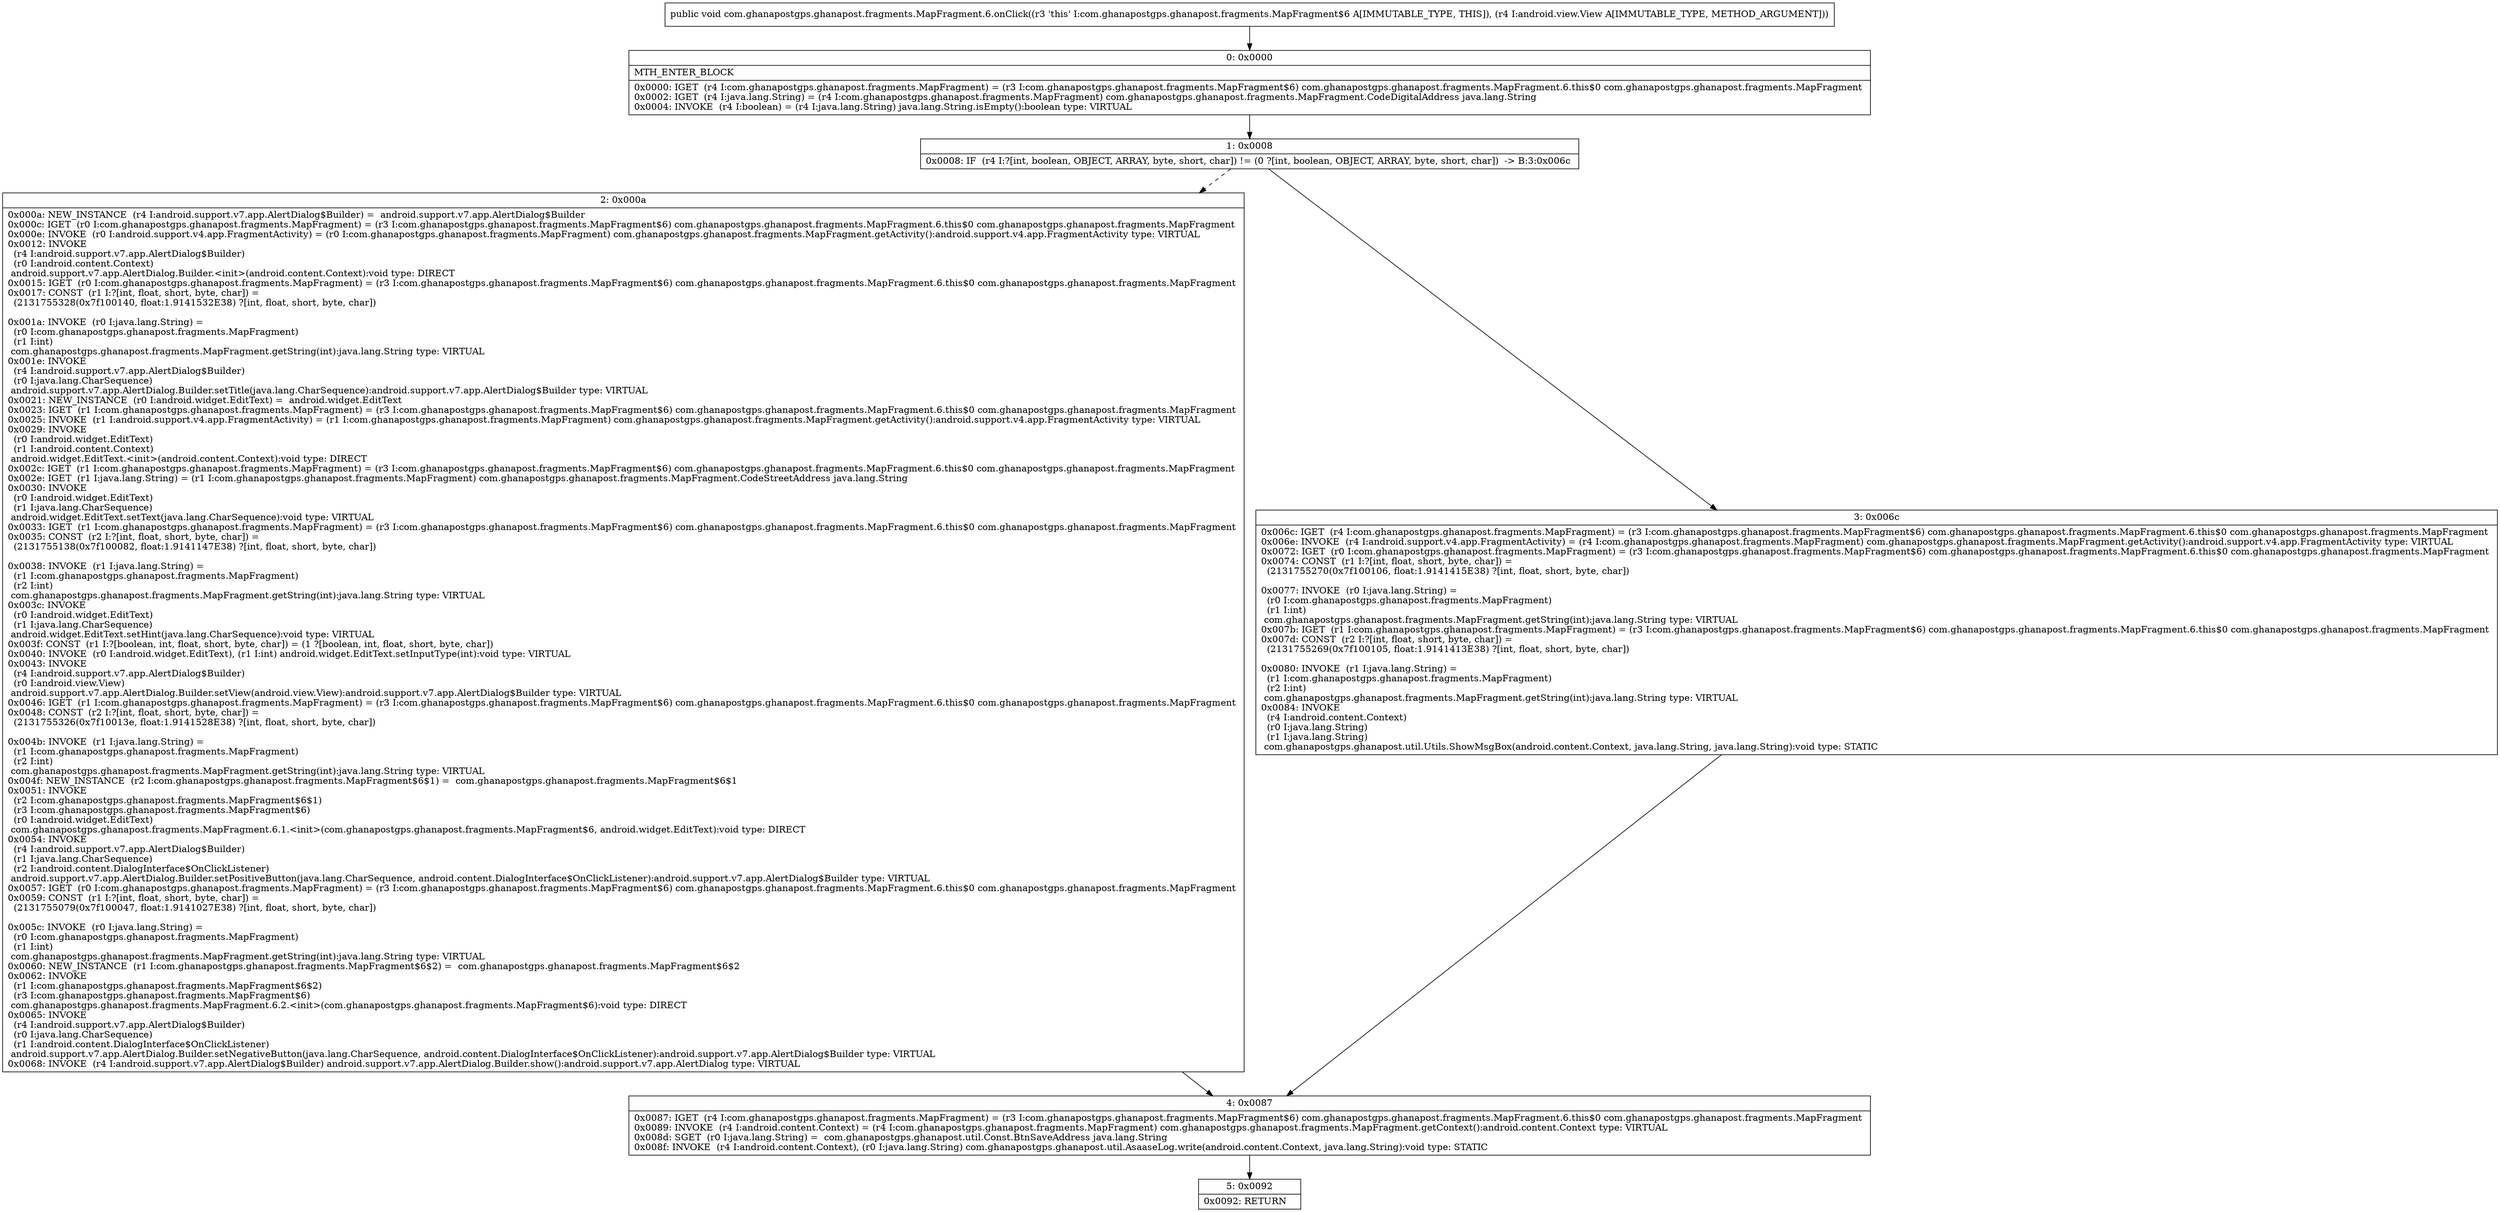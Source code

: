 digraph "CFG forcom.ghanapostgps.ghanapost.fragments.MapFragment.6.onClick(Landroid\/view\/View;)V" {
Node_0 [shape=record,label="{0\:\ 0x0000|MTH_ENTER_BLOCK\l|0x0000: IGET  (r4 I:com.ghanapostgps.ghanapost.fragments.MapFragment) = (r3 I:com.ghanapostgps.ghanapost.fragments.MapFragment$6) com.ghanapostgps.ghanapost.fragments.MapFragment.6.this$0 com.ghanapostgps.ghanapost.fragments.MapFragment \l0x0002: IGET  (r4 I:java.lang.String) = (r4 I:com.ghanapostgps.ghanapost.fragments.MapFragment) com.ghanapostgps.ghanapost.fragments.MapFragment.CodeDigitalAddress java.lang.String \l0x0004: INVOKE  (r4 I:boolean) = (r4 I:java.lang.String) java.lang.String.isEmpty():boolean type: VIRTUAL \l}"];
Node_1 [shape=record,label="{1\:\ 0x0008|0x0008: IF  (r4 I:?[int, boolean, OBJECT, ARRAY, byte, short, char]) != (0 ?[int, boolean, OBJECT, ARRAY, byte, short, char])  \-\> B:3:0x006c \l}"];
Node_2 [shape=record,label="{2\:\ 0x000a|0x000a: NEW_INSTANCE  (r4 I:android.support.v7.app.AlertDialog$Builder) =  android.support.v7.app.AlertDialog$Builder \l0x000c: IGET  (r0 I:com.ghanapostgps.ghanapost.fragments.MapFragment) = (r3 I:com.ghanapostgps.ghanapost.fragments.MapFragment$6) com.ghanapostgps.ghanapost.fragments.MapFragment.6.this$0 com.ghanapostgps.ghanapost.fragments.MapFragment \l0x000e: INVOKE  (r0 I:android.support.v4.app.FragmentActivity) = (r0 I:com.ghanapostgps.ghanapost.fragments.MapFragment) com.ghanapostgps.ghanapost.fragments.MapFragment.getActivity():android.support.v4.app.FragmentActivity type: VIRTUAL \l0x0012: INVOKE  \l  (r4 I:android.support.v7.app.AlertDialog$Builder)\l  (r0 I:android.content.Context)\l android.support.v7.app.AlertDialog.Builder.\<init\>(android.content.Context):void type: DIRECT \l0x0015: IGET  (r0 I:com.ghanapostgps.ghanapost.fragments.MapFragment) = (r3 I:com.ghanapostgps.ghanapost.fragments.MapFragment$6) com.ghanapostgps.ghanapost.fragments.MapFragment.6.this$0 com.ghanapostgps.ghanapost.fragments.MapFragment \l0x0017: CONST  (r1 I:?[int, float, short, byte, char]) = \l  (2131755328(0x7f100140, float:1.9141532E38) ?[int, float, short, byte, char])\l \l0x001a: INVOKE  (r0 I:java.lang.String) = \l  (r0 I:com.ghanapostgps.ghanapost.fragments.MapFragment)\l  (r1 I:int)\l com.ghanapostgps.ghanapost.fragments.MapFragment.getString(int):java.lang.String type: VIRTUAL \l0x001e: INVOKE  \l  (r4 I:android.support.v7.app.AlertDialog$Builder)\l  (r0 I:java.lang.CharSequence)\l android.support.v7.app.AlertDialog.Builder.setTitle(java.lang.CharSequence):android.support.v7.app.AlertDialog$Builder type: VIRTUAL \l0x0021: NEW_INSTANCE  (r0 I:android.widget.EditText) =  android.widget.EditText \l0x0023: IGET  (r1 I:com.ghanapostgps.ghanapost.fragments.MapFragment) = (r3 I:com.ghanapostgps.ghanapost.fragments.MapFragment$6) com.ghanapostgps.ghanapost.fragments.MapFragment.6.this$0 com.ghanapostgps.ghanapost.fragments.MapFragment \l0x0025: INVOKE  (r1 I:android.support.v4.app.FragmentActivity) = (r1 I:com.ghanapostgps.ghanapost.fragments.MapFragment) com.ghanapostgps.ghanapost.fragments.MapFragment.getActivity():android.support.v4.app.FragmentActivity type: VIRTUAL \l0x0029: INVOKE  \l  (r0 I:android.widget.EditText)\l  (r1 I:android.content.Context)\l android.widget.EditText.\<init\>(android.content.Context):void type: DIRECT \l0x002c: IGET  (r1 I:com.ghanapostgps.ghanapost.fragments.MapFragment) = (r3 I:com.ghanapostgps.ghanapost.fragments.MapFragment$6) com.ghanapostgps.ghanapost.fragments.MapFragment.6.this$0 com.ghanapostgps.ghanapost.fragments.MapFragment \l0x002e: IGET  (r1 I:java.lang.String) = (r1 I:com.ghanapostgps.ghanapost.fragments.MapFragment) com.ghanapostgps.ghanapost.fragments.MapFragment.CodeStreetAddress java.lang.String \l0x0030: INVOKE  \l  (r0 I:android.widget.EditText)\l  (r1 I:java.lang.CharSequence)\l android.widget.EditText.setText(java.lang.CharSequence):void type: VIRTUAL \l0x0033: IGET  (r1 I:com.ghanapostgps.ghanapost.fragments.MapFragment) = (r3 I:com.ghanapostgps.ghanapost.fragments.MapFragment$6) com.ghanapostgps.ghanapost.fragments.MapFragment.6.this$0 com.ghanapostgps.ghanapost.fragments.MapFragment \l0x0035: CONST  (r2 I:?[int, float, short, byte, char]) = \l  (2131755138(0x7f100082, float:1.9141147E38) ?[int, float, short, byte, char])\l \l0x0038: INVOKE  (r1 I:java.lang.String) = \l  (r1 I:com.ghanapostgps.ghanapost.fragments.MapFragment)\l  (r2 I:int)\l com.ghanapostgps.ghanapost.fragments.MapFragment.getString(int):java.lang.String type: VIRTUAL \l0x003c: INVOKE  \l  (r0 I:android.widget.EditText)\l  (r1 I:java.lang.CharSequence)\l android.widget.EditText.setHint(java.lang.CharSequence):void type: VIRTUAL \l0x003f: CONST  (r1 I:?[boolean, int, float, short, byte, char]) = (1 ?[boolean, int, float, short, byte, char]) \l0x0040: INVOKE  (r0 I:android.widget.EditText), (r1 I:int) android.widget.EditText.setInputType(int):void type: VIRTUAL \l0x0043: INVOKE  \l  (r4 I:android.support.v7.app.AlertDialog$Builder)\l  (r0 I:android.view.View)\l android.support.v7.app.AlertDialog.Builder.setView(android.view.View):android.support.v7.app.AlertDialog$Builder type: VIRTUAL \l0x0046: IGET  (r1 I:com.ghanapostgps.ghanapost.fragments.MapFragment) = (r3 I:com.ghanapostgps.ghanapost.fragments.MapFragment$6) com.ghanapostgps.ghanapost.fragments.MapFragment.6.this$0 com.ghanapostgps.ghanapost.fragments.MapFragment \l0x0048: CONST  (r2 I:?[int, float, short, byte, char]) = \l  (2131755326(0x7f10013e, float:1.9141528E38) ?[int, float, short, byte, char])\l \l0x004b: INVOKE  (r1 I:java.lang.String) = \l  (r1 I:com.ghanapostgps.ghanapost.fragments.MapFragment)\l  (r2 I:int)\l com.ghanapostgps.ghanapost.fragments.MapFragment.getString(int):java.lang.String type: VIRTUAL \l0x004f: NEW_INSTANCE  (r2 I:com.ghanapostgps.ghanapost.fragments.MapFragment$6$1) =  com.ghanapostgps.ghanapost.fragments.MapFragment$6$1 \l0x0051: INVOKE  \l  (r2 I:com.ghanapostgps.ghanapost.fragments.MapFragment$6$1)\l  (r3 I:com.ghanapostgps.ghanapost.fragments.MapFragment$6)\l  (r0 I:android.widget.EditText)\l com.ghanapostgps.ghanapost.fragments.MapFragment.6.1.\<init\>(com.ghanapostgps.ghanapost.fragments.MapFragment$6, android.widget.EditText):void type: DIRECT \l0x0054: INVOKE  \l  (r4 I:android.support.v7.app.AlertDialog$Builder)\l  (r1 I:java.lang.CharSequence)\l  (r2 I:android.content.DialogInterface$OnClickListener)\l android.support.v7.app.AlertDialog.Builder.setPositiveButton(java.lang.CharSequence, android.content.DialogInterface$OnClickListener):android.support.v7.app.AlertDialog$Builder type: VIRTUAL \l0x0057: IGET  (r0 I:com.ghanapostgps.ghanapost.fragments.MapFragment) = (r3 I:com.ghanapostgps.ghanapost.fragments.MapFragment$6) com.ghanapostgps.ghanapost.fragments.MapFragment.6.this$0 com.ghanapostgps.ghanapost.fragments.MapFragment \l0x0059: CONST  (r1 I:?[int, float, short, byte, char]) = \l  (2131755079(0x7f100047, float:1.9141027E38) ?[int, float, short, byte, char])\l \l0x005c: INVOKE  (r0 I:java.lang.String) = \l  (r0 I:com.ghanapostgps.ghanapost.fragments.MapFragment)\l  (r1 I:int)\l com.ghanapostgps.ghanapost.fragments.MapFragment.getString(int):java.lang.String type: VIRTUAL \l0x0060: NEW_INSTANCE  (r1 I:com.ghanapostgps.ghanapost.fragments.MapFragment$6$2) =  com.ghanapostgps.ghanapost.fragments.MapFragment$6$2 \l0x0062: INVOKE  \l  (r1 I:com.ghanapostgps.ghanapost.fragments.MapFragment$6$2)\l  (r3 I:com.ghanapostgps.ghanapost.fragments.MapFragment$6)\l com.ghanapostgps.ghanapost.fragments.MapFragment.6.2.\<init\>(com.ghanapostgps.ghanapost.fragments.MapFragment$6):void type: DIRECT \l0x0065: INVOKE  \l  (r4 I:android.support.v7.app.AlertDialog$Builder)\l  (r0 I:java.lang.CharSequence)\l  (r1 I:android.content.DialogInterface$OnClickListener)\l android.support.v7.app.AlertDialog.Builder.setNegativeButton(java.lang.CharSequence, android.content.DialogInterface$OnClickListener):android.support.v7.app.AlertDialog$Builder type: VIRTUAL \l0x0068: INVOKE  (r4 I:android.support.v7.app.AlertDialog$Builder) android.support.v7.app.AlertDialog.Builder.show():android.support.v7.app.AlertDialog type: VIRTUAL \l}"];
Node_3 [shape=record,label="{3\:\ 0x006c|0x006c: IGET  (r4 I:com.ghanapostgps.ghanapost.fragments.MapFragment) = (r3 I:com.ghanapostgps.ghanapost.fragments.MapFragment$6) com.ghanapostgps.ghanapost.fragments.MapFragment.6.this$0 com.ghanapostgps.ghanapost.fragments.MapFragment \l0x006e: INVOKE  (r4 I:android.support.v4.app.FragmentActivity) = (r4 I:com.ghanapostgps.ghanapost.fragments.MapFragment) com.ghanapostgps.ghanapost.fragments.MapFragment.getActivity():android.support.v4.app.FragmentActivity type: VIRTUAL \l0x0072: IGET  (r0 I:com.ghanapostgps.ghanapost.fragments.MapFragment) = (r3 I:com.ghanapostgps.ghanapost.fragments.MapFragment$6) com.ghanapostgps.ghanapost.fragments.MapFragment.6.this$0 com.ghanapostgps.ghanapost.fragments.MapFragment \l0x0074: CONST  (r1 I:?[int, float, short, byte, char]) = \l  (2131755270(0x7f100106, float:1.9141415E38) ?[int, float, short, byte, char])\l \l0x0077: INVOKE  (r0 I:java.lang.String) = \l  (r0 I:com.ghanapostgps.ghanapost.fragments.MapFragment)\l  (r1 I:int)\l com.ghanapostgps.ghanapost.fragments.MapFragment.getString(int):java.lang.String type: VIRTUAL \l0x007b: IGET  (r1 I:com.ghanapostgps.ghanapost.fragments.MapFragment) = (r3 I:com.ghanapostgps.ghanapost.fragments.MapFragment$6) com.ghanapostgps.ghanapost.fragments.MapFragment.6.this$0 com.ghanapostgps.ghanapost.fragments.MapFragment \l0x007d: CONST  (r2 I:?[int, float, short, byte, char]) = \l  (2131755269(0x7f100105, float:1.9141413E38) ?[int, float, short, byte, char])\l \l0x0080: INVOKE  (r1 I:java.lang.String) = \l  (r1 I:com.ghanapostgps.ghanapost.fragments.MapFragment)\l  (r2 I:int)\l com.ghanapostgps.ghanapost.fragments.MapFragment.getString(int):java.lang.String type: VIRTUAL \l0x0084: INVOKE  \l  (r4 I:android.content.Context)\l  (r0 I:java.lang.String)\l  (r1 I:java.lang.String)\l com.ghanapostgps.ghanapost.util.Utils.ShowMsgBox(android.content.Context, java.lang.String, java.lang.String):void type: STATIC \l}"];
Node_4 [shape=record,label="{4\:\ 0x0087|0x0087: IGET  (r4 I:com.ghanapostgps.ghanapost.fragments.MapFragment) = (r3 I:com.ghanapostgps.ghanapost.fragments.MapFragment$6) com.ghanapostgps.ghanapost.fragments.MapFragment.6.this$0 com.ghanapostgps.ghanapost.fragments.MapFragment \l0x0089: INVOKE  (r4 I:android.content.Context) = (r4 I:com.ghanapostgps.ghanapost.fragments.MapFragment) com.ghanapostgps.ghanapost.fragments.MapFragment.getContext():android.content.Context type: VIRTUAL \l0x008d: SGET  (r0 I:java.lang.String) =  com.ghanapostgps.ghanapost.util.Const.BtnSaveAddress java.lang.String \l0x008f: INVOKE  (r4 I:android.content.Context), (r0 I:java.lang.String) com.ghanapostgps.ghanapost.util.AsaaseLog.write(android.content.Context, java.lang.String):void type: STATIC \l}"];
Node_5 [shape=record,label="{5\:\ 0x0092|0x0092: RETURN   \l}"];
MethodNode[shape=record,label="{public void com.ghanapostgps.ghanapost.fragments.MapFragment.6.onClick((r3 'this' I:com.ghanapostgps.ghanapost.fragments.MapFragment$6 A[IMMUTABLE_TYPE, THIS]), (r4 I:android.view.View A[IMMUTABLE_TYPE, METHOD_ARGUMENT])) }"];
MethodNode -> Node_0;
Node_0 -> Node_1;
Node_1 -> Node_2[style=dashed];
Node_1 -> Node_3;
Node_2 -> Node_4;
Node_3 -> Node_4;
Node_4 -> Node_5;
}

